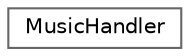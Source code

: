 digraph "Graphical Class Hierarchy"
{
 // LATEX_PDF_SIZE
  bgcolor="transparent";
  edge [fontname=Helvetica,fontsize=10,labelfontname=Helvetica,labelfontsize=10];
  node [fontname=Helvetica,fontsize=10,shape=box,height=0.2,width=0.4];
  rankdir="LR";
  Node0 [id="Node000000",label="MusicHandler",height=0.2,width=0.4,color="grey40", fillcolor="white", style="filled",URL="$classMusicHandler.html",tooltip="Manages background music and sound effects."];
}

